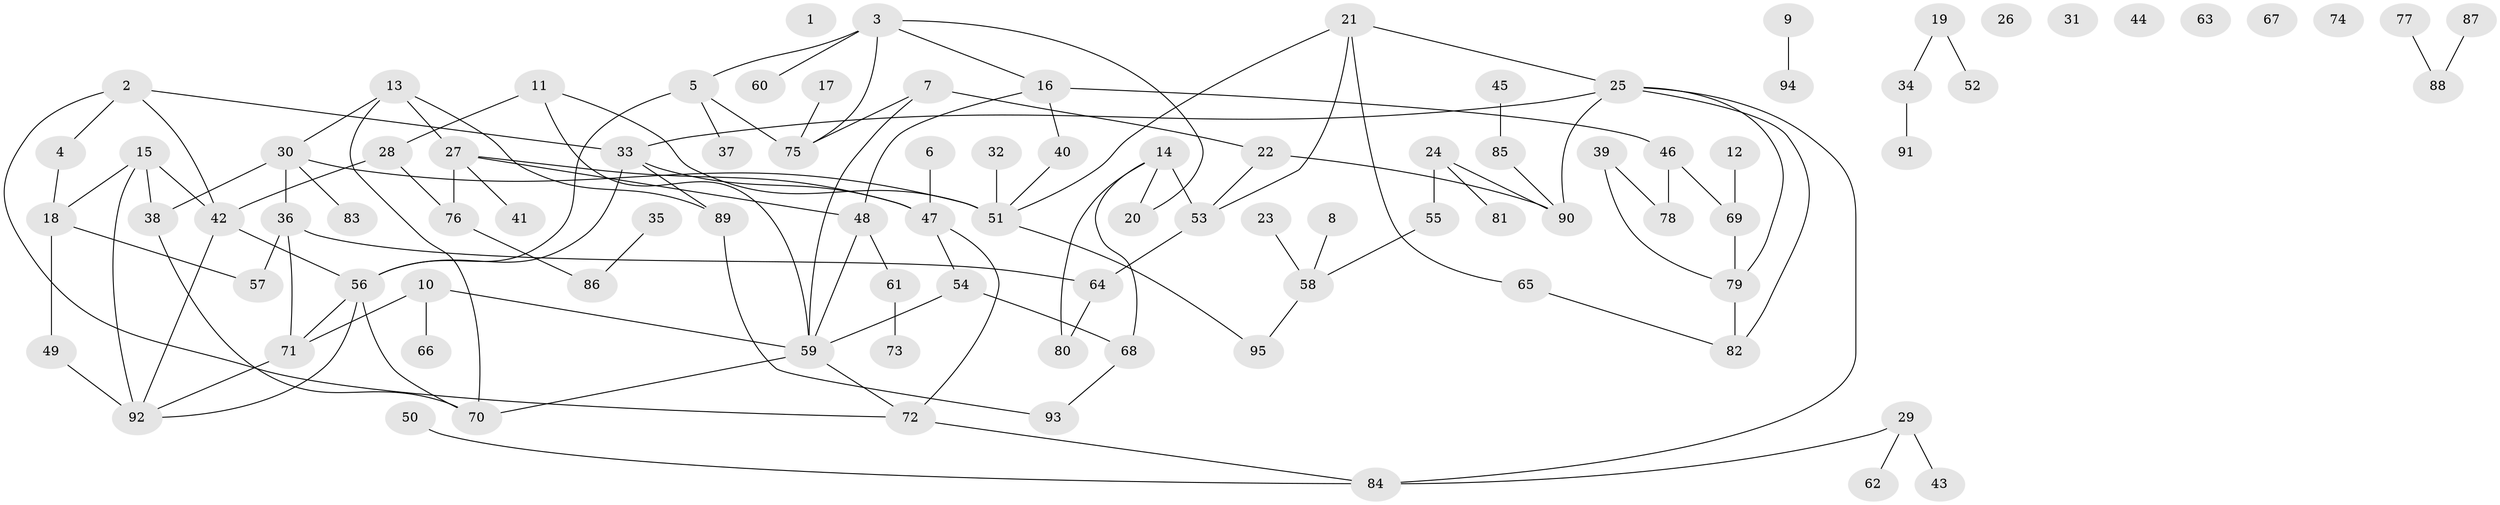 // coarse degree distribution, {4: 0.15, 10: 0.05, 13: 0.05, 3: 0.2, 2: 0.2, 5: 0.05, 1: 0.3}
// Generated by graph-tools (version 1.1) at 2025/48/03/04/25 22:48:15]
// undirected, 95 vertices, 122 edges
graph export_dot {
  node [color=gray90,style=filled];
  1;
  2;
  3;
  4;
  5;
  6;
  7;
  8;
  9;
  10;
  11;
  12;
  13;
  14;
  15;
  16;
  17;
  18;
  19;
  20;
  21;
  22;
  23;
  24;
  25;
  26;
  27;
  28;
  29;
  30;
  31;
  32;
  33;
  34;
  35;
  36;
  37;
  38;
  39;
  40;
  41;
  42;
  43;
  44;
  45;
  46;
  47;
  48;
  49;
  50;
  51;
  52;
  53;
  54;
  55;
  56;
  57;
  58;
  59;
  60;
  61;
  62;
  63;
  64;
  65;
  66;
  67;
  68;
  69;
  70;
  71;
  72;
  73;
  74;
  75;
  76;
  77;
  78;
  79;
  80;
  81;
  82;
  83;
  84;
  85;
  86;
  87;
  88;
  89;
  90;
  91;
  92;
  93;
  94;
  95;
  2 -- 4;
  2 -- 33;
  2 -- 42;
  2 -- 72;
  3 -- 5;
  3 -- 16;
  3 -- 20;
  3 -- 60;
  3 -- 75;
  4 -- 18;
  5 -- 37;
  5 -- 56;
  5 -- 75;
  6 -- 47;
  7 -- 22;
  7 -- 59;
  7 -- 75;
  8 -- 58;
  9 -- 94;
  10 -- 59;
  10 -- 66;
  10 -- 71;
  11 -- 28;
  11 -- 51;
  11 -- 59;
  12 -- 69;
  13 -- 27;
  13 -- 30;
  13 -- 70;
  13 -- 89;
  14 -- 20;
  14 -- 53;
  14 -- 68;
  14 -- 80;
  15 -- 18;
  15 -- 38;
  15 -- 42;
  15 -- 92;
  16 -- 40;
  16 -- 46;
  16 -- 48;
  17 -- 75;
  18 -- 49;
  18 -- 57;
  19 -- 34;
  19 -- 52;
  21 -- 25;
  21 -- 51;
  21 -- 53;
  21 -- 65;
  22 -- 53;
  22 -- 90;
  23 -- 58;
  24 -- 55;
  24 -- 81;
  24 -- 90;
  25 -- 33;
  25 -- 79;
  25 -- 82;
  25 -- 84;
  25 -- 90;
  27 -- 41;
  27 -- 47;
  27 -- 48;
  27 -- 76;
  28 -- 42;
  28 -- 76;
  29 -- 43;
  29 -- 62;
  29 -- 84;
  30 -- 36;
  30 -- 38;
  30 -- 51;
  30 -- 83;
  32 -- 51;
  33 -- 47;
  33 -- 56;
  33 -- 89;
  34 -- 91;
  35 -- 86;
  36 -- 57;
  36 -- 64;
  36 -- 71;
  38 -- 70;
  39 -- 78;
  39 -- 79;
  40 -- 51;
  42 -- 56;
  42 -- 92;
  45 -- 85;
  46 -- 69;
  46 -- 78;
  47 -- 54;
  47 -- 72;
  48 -- 59;
  48 -- 61;
  49 -- 92;
  50 -- 84;
  51 -- 95;
  53 -- 64;
  54 -- 59;
  54 -- 68;
  55 -- 58;
  56 -- 70;
  56 -- 71;
  56 -- 92;
  58 -- 95;
  59 -- 70;
  59 -- 72;
  61 -- 73;
  64 -- 80;
  65 -- 82;
  68 -- 93;
  69 -- 79;
  71 -- 92;
  72 -- 84;
  76 -- 86;
  77 -- 88;
  79 -- 82;
  85 -- 90;
  87 -- 88;
  89 -- 93;
}
